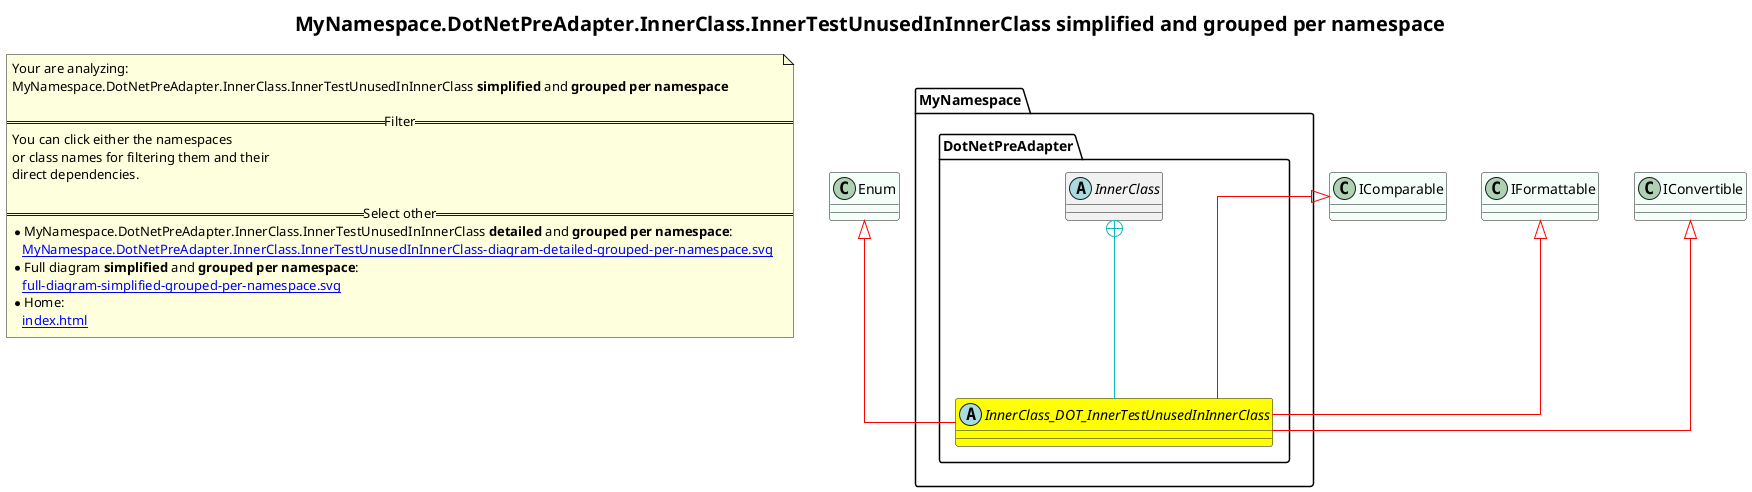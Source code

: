 @startuml
skinparam linetype ortho
title <size:20>MyNamespace.DotNetPreAdapter.InnerClass.InnerTestUnusedInInnerClass **simplified** and **grouped per namespace**</size>
note "Your are analyzing:\nMyNamespace.DotNetPreAdapter.InnerClass.InnerTestUnusedInInnerClass **simplified** and **grouped per namespace**\n\n==Filter==\nYou can click either the namespaces \nor class names for filtering them and their\ndirect dependencies.\n\n==Select other==\n* MyNamespace.DotNetPreAdapter.InnerClass.InnerTestUnusedInInnerClass **detailed** and **grouped per namespace**:\n   [[MyNamespace.DotNetPreAdapter.InnerClass.InnerTestUnusedInInnerClass-diagram-detailed-grouped-per-namespace.svg]]\n* Full diagram **simplified** and **grouped per namespace**:\n   [[full-diagram-simplified-grouped-per-namespace.svg]]\n* Home:\n   [[index.html]]" as FloatingNote
class Enum [[Enum-diagram-simplified-grouped-per-namespace.svg]] #MintCream {
}
class IComparable [[IComparable-diagram-simplified-grouped-per-namespace.svg]] #MintCream {
}
class IFormattable [[IFormattable-diagram-simplified-grouped-per-namespace.svg]] #MintCream {
}
class IConvertible [[IConvertible-diagram-simplified-grouped-per-namespace.svg]] #MintCream {
}
' Closing all previous_sub_namespace_list namespace None because file analysis is finished.
namespace MyNamespace [[MyNamespace-diagram-simplified-grouped-per-namespace.svg]] {
namespace MyNamespace.DotNetPreAdapter [[MyNamespace.DotNetPreAdapter-diagram-simplified-grouped-per-namespace.svg]] {
  abstract class MyNamespace.DotNetPreAdapter.InnerClass_DOT_InnerTestUnusedInInnerClass [[MyNamespace.DotNetPreAdapter.InnerClass.InnerTestUnusedInInnerClass-diagram-simplified-grouped-per-namespace.svg]] #yellow {
  }
  abstract class MyNamespace.DotNetPreAdapter.InnerClass [[MyNamespace.DotNetPreAdapter.InnerClass-diagram-simplified-grouped-per-namespace.svg]]  {
  }
'Compared namespace MyNamespace.DotNetPreAdapter [[MyNamespace.DotNetPreAdapter-diagram-simplified-grouped-per-namespace.svg]] { with last element of   }
' Closing all previous_sub_namespace_list namespace None because file analysis is finished.
' Closing namespace DotNetPreAdapter
}
' Closing namespace MyNamespace
}
 ' *************************************** 
 ' *************************************** 
 ' *************************************** 
' Class relations extracted from namespace:
' 
' Class relations extracted from namespace:
' MyNamespace.DotNetPreAdapter
Enum <|-[#red]- MyNamespace.DotNetPreAdapter.InnerClass_DOT_InnerTestUnusedInInnerClass
IComparable <|-[#red]- MyNamespace.DotNetPreAdapter.InnerClass_DOT_InnerTestUnusedInInnerClass
IFormattable <|-[#red]- MyNamespace.DotNetPreAdapter.InnerClass_DOT_InnerTestUnusedInInnerClass
IConvertible <|-[#red]- MyNamespace.DotNetPreAdapter.InnerClass_DOT_InnerTestUnusedInInnerClass
MyNamespace.DotNetPreAdapter.InnerClass +-[#10BBBB]- MyNamespace.DotNetPreAdapter.InnerClass_DOT_InnerTestUnusedInInnerClass 
@enduml